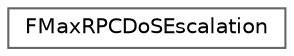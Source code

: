 digraph "Graphical Class Hierarchy"
{
 // INTERACTIVE_SVG=YES
 // LATEX_PDF_SIZE
  bgcolor="transparent";
  edge [fontname=Helvetica,fontsize=10,labelfontname=Helvetica,labelfontsize=10];
  node [fontname=Helvetica,fontsize=10,shape=box,height=0.2,width=0.4];
  rankdir="LR";
  Node0 [id="Node000000",label="FMaxRPCDoSEscalation",height=0.2,width=0.4,color="grey40", fillcolor="white", style="filled",URL="$d2/de9/structFMaxRPCDoSEscalation.html",tooltip="Per-player tracking of the maximum RPC DoS escalation state."];
}
